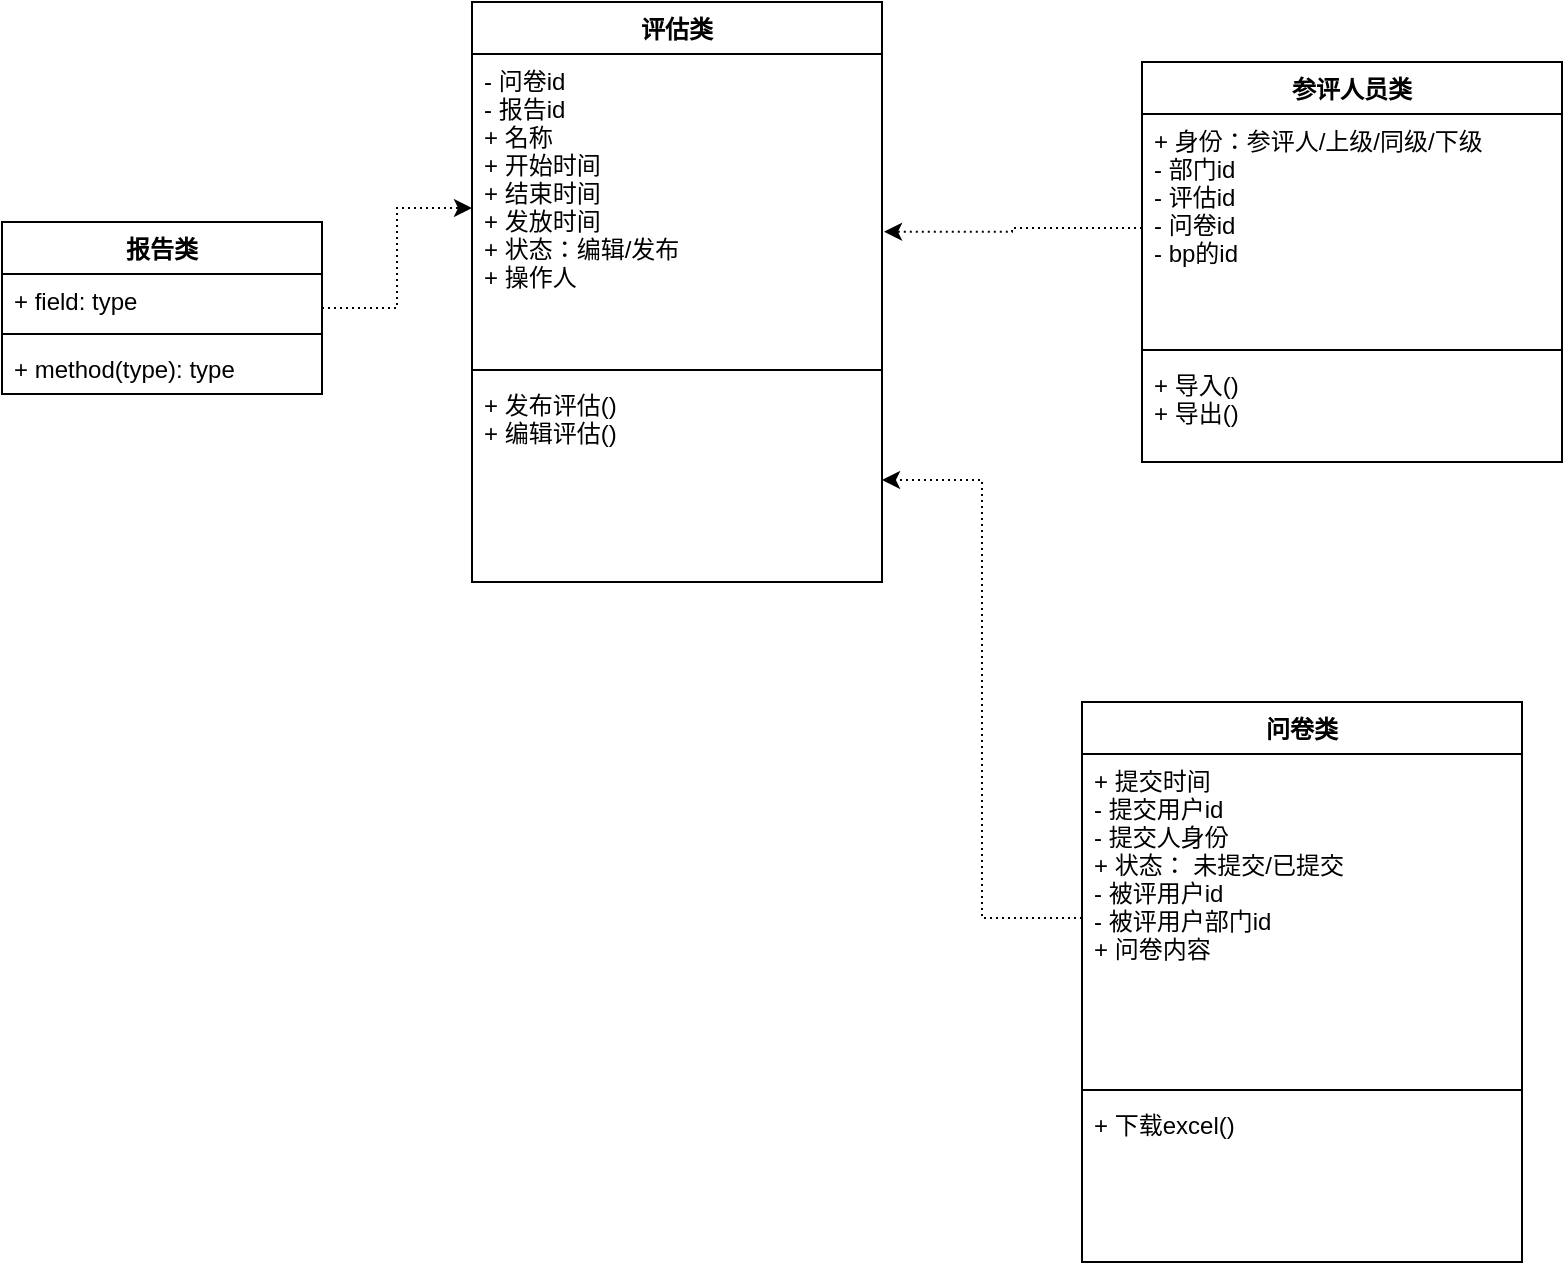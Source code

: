 <mxfile version="14.6.13" type="github">
  <diagram name="Page-1" id="c4acf3e9-155e-7222-9cf6-157b1a14988f">
    <mxGraphModel dx="949" dy="578" grid="1" gridSize="10" guides="1" tooltips="1" connect="1" arrows="1" fold="1" page="1" pageScale="1" pageWidth="850" pageHeight="1100" background="none" math="0" shadow="0">
      <root>
        <mxCell id="0" />
        <mxCell id="1" parent="0" />
        <mxCell id="mXOrw6EBEiyoI1CK4xS1-1" value="评估类" style="swimlane;fontStyle=1;align=center;verticalAlign=top;childLayout=stackLayout;horizontal=1;startSize=26;horizontalStack=0;resizeParent=1;resizeParentMax=0;resizeLast=0;collapsible=1;marginBottom=0;" vertex="1" parent="1">
          <mxGeometry x="265" y="90" width="205" height="290" as="geometry" />
        </mxCell>
        <mxCell id="mXOrw6EBEiyoI1CK4xS1-2" value="- 问卷id&#xa;- 报告id&#xa;+ 名称&#xa;+ 开始时间&#xa;+ 结束时间&#xa;+ 发放时间&#xa;+ 状态：编辑/发布&#xa;+ 操作人&#xa;&#xa;&#xa;" style="text;strokeColor=none;fillColor=none;align=left;verticalAlign=top;spacingLeft=4;spacingRight=4;overflow=hidden;rotatable=0;points=[[0,0.5],[1,0.5]];portConstraint=eastwest;" vertex="1" parent="mXOrw6EBEiyoI1CK4xS1-1">
          <mxGeometry y="26" width="205" height="154" as="geometry" />
        </mxCell>
        <mxCell id="mXOrw6EBEiyoI1CK4xS1-3" value="" style="line;strokeWidth=1;fillColor=none;align=left;verticalAlign=middle;spacingTop=-1;spacingLeft=3;spacingRight=3;rotatable=0;labelPosition=right;points=[];portConstraint=eastwest;" vertex="1" parent="mXOrw6EBEiyoI1CK4xS1-1">
          <mxGeometry y="180" width="205" height="8" as="geometry" />
        </mxCell>
        <mxCell id="mXOrw6EBEiyoI1CK4xS1-4" value="+ 发布评估()&#xa;+ 编辑评估()" style="text;strokeColor=none;fillColor=none;align=left;verticalAlign=top;spacingLeft=4;spacingRight=4;overflow=hidden;rotatable=0;points=[[0,0.5],[1,0.5]];portConstraint=eastwest;" vertex="1" parent="mXOrw6EBEiyoI1CK4xS1-1">
          <mxGeometry y="188" width="205" height="102" as="geometry" />
        </mxCell>
        <mxCell id="mXOrw6EBEiyoI1CK4xS1-5" value="参评人员类" style="swimlane;fontStyle=1;align=center;verticalAlign=top;childLayout=stackLayout;horizontal=1;startSize=26;horizontalStack=0;resizeParent=1;resizeParentMax=0;resizeLast=0;collapsible=1;marginBottom=0;" vertex="1" parent="1">
          <mxGeometry x="600" y="120" width="210" height="200" as="geometry" />
        </mxCell>
        <mxCell id="mXOrw6EBEiyoI1CK4xS1-6" value="+ 身份：参评人/上级/同级/下级&#xa;- 部门id&#xa;- 评估id&#xa;- 问卷id&#xa;- bp的id&#xa;&#xa;&#xa;" style="text;strokeColor=none;fillColor=none;align=left;verticalAlign=top;spacingLeft=4;spacingRight=4;overflow=hidden;rotatable=0;points=[[0,0.5],[1,0.5]];portConstraint=eastwest;" vertex="1" parent="mXOrw6EBEiyoI1CK4xS1-5">
          <mxGeometry y="26" width="210" height="114" as="geometry" />
        </mxCell>
        <mxCell id="mXOrw6EBEiyoI1CK4xS1-7" value="" style="line;strokeWidth=1;fillColor=none;align=left;verticalAlign=middle;spacingTop=-1;spacingLeft=3;spacingRight=3;rotatable=0;labelPosition=right;points=[];portConstraint=eastwest;" vertex="1" parent="mXOrw6EBEiyoI1CK4xS1-5">
          <mxGeometry y="140" width="210" height="8" as="geometry" />
        </mxCell>
        <mxCell id="mXOrw6EBEiyoI1CK4xS1-8" value="+ 导入()&#xa;+ 导出()&#xa;&#xa;" style="text;strokeColor=none;fillColor=none;align=left;verticalAlign=top;spacingLeft=4;spacingRight=4;overflow=hidden;rotatable=0;points=[[0,0.5],[1,0.5]];portConstraint=eastwest;" vertex="1" parent="mXOrw6EBEiyoI1CK4xS1-5">
          <mxGeometry y="148" width="210" height="52" as="geometry" />
        </mxCell>
        <mxCell id="mXOrw6EBEiyoI1CK4xS1-9" style="edgeStyle=orthogonalEdgeStyle;rounded=0;orthogonalLoop=1;jettySize=auto;html=1;entryX=1.005;entryY=0.577;entryDx=0;entryDy=0;entryPerimeter=0;dashed=1;dashPattern=1 2;" edge="1" parent="1" source="mXOrw6EBEiyoI1CK4xS1-6" target="mXOrw6EBEiyoI1CK4xS1-2">
          <mxGeometry relative="1" as="geometry" />
        </mxCell>
        <mxCell id="mXOrw6EBEiyoI1CK4xS1-19" style="edgeStyle=orthogonalEdgeStyle;rounded=0;orthogonalLoop=1;jettySize=auto;html=1;dashed=1;dashPattern=1 2;" edge="1" parent="1" source="mXOrw6EBEiyoI1CK4xS1-10" target="mXOrw6EBEiyoI1CK4xS1-2">
          <mxGeometry relative="1" as="geometry" />
        </mxCell>
        <mxCell id="mXOrw6EBEiyoI1CK4xS1-10" value="报告类" style="swimlane;fontStyle=1;align=center;verticalAlign=top;childLayout=stackLayout;horizontal=1;startSize=26;horizontalStack=0;resizeParent=1;resizeParentMax=0;resizeLast=0;collapsible=1;marginBottom=0;" vertex="1" parent="1">
          <mxGeometry x="30" y="200" width="160" height="86" as="geometry" />
        </mxCell>
        <mxCell id="mXOrw6EBEiyoI1CK4xS1-11" value="+ field: type" style="text;strokeColor=none;fillColor=none;align=left;verticalAlign=top;spacingLeft=4;spacingRight=4;overflow=hidden;rotatable=0;points=[[0,0.5],[1,0.5]];portConstraint=eastwest;" vertex="1" parent="mXOrw6EBEiyoI1CK4xS1-10">
          <mxGeometry y="26" width="160" height="26" as="geometry" />
        </mxCell>
        <mxCell id="mXOrw6EBEiyoI1CK4xS1-12" value="" style="line;strokeWidth=1;fillColor=none;align=left;verticalAlign=middle;spacingTop=-1;spacingLeft=3;spacingRight=3;rotatable=0;labelPosition=right;points=[];portConstraint=eastwest;" vertex="1" parent="mXOrw6EBEiyoI1CK4xS1-10">
          <mxGeometry y="52" width="160" height="8" as="geometry" />
        </mxCell>
        <mxCell id="mXOrw6EBEiyoI1CK4xS1-13" value="+ method(type): type" style="text;strokeColor=none;fillColor=none;align=left;verticalAlign=top;spacingLeft=4;spacingRight=4;overflow=hidden;rotatable=0;points=[[0,0.5],[1,0.5]];portConstraint=eastwest;" vertex="1" parent="mXOrw6EBEiyoI1CK4xS1-10">
          <mxGeometry y="60" width="160" height="26" as="geometry" />
        </mxCell>
        <mxCell id="mXOrw6EBEiyoI1CK4xS1-14" value="问卷类" style="swimlane;fontStyle=1;align=center;verticalAlign=top;childLayout=stackLayout;horizontal=1;startSize=26;horizontalStack=0;resizeParent=1;resizeParentMax=0;resizeLast=0;collapsible=1;marginBottom=0;" vertex="1" parent="1">
          <mxGeometry x="570" y="440" width="220" height="280" as="geometry" />
        </mxCell>
        <mxCell id="mXOrw6EBEiyoI1CK4xS1-15" value="+ 提交时间&#xa;- 提交用户id&#xa;- 提交人身份&#xa;+ 状态： 未提交/已提交&#xa;- 被评用户id&#xa;- 被评用户部门id&#xa;+ 问卷内容&#xa;&#xa;&#xa;&#xa;" style="text;strokeColor=none;fillColor=none;align=left;verticalAlign=top;spacingLeft=4;spacingRight=4;overflow=hidden;rotatable=0;points=[[0,0.5],[1,0.5]];portConstraint=eastwest;" vertex="1" parent="mXOrw6EBEiyoI1CK4xS1-14">
          <mxGeometry y="26" width="220" height="164" as="geometry" />
        </mxCell>
        <mxCell id="mXOrw6EBEiyoI1CK4xS1-16" value="" style="line;strokeWidth=1;fillColor=none;align=left;verticalAlign=middle;spacingTop=-1;spacingLeft=3;spacingRight=3;rotatable=0;labelPosition=right;points=[];portConstraint=eastwest;" vertex="1" parent="mXOrw6EBEiyoI1CK4xS1-14">
          <mxGeometry y="190" width="220" height="8" as="geometry" />
        </mxCell>
        <mxCell id="mXOrw6EBEiyoI1CK4xS1-17" value="+ 下载excel()&#xa;&#xa;&#xa;&#xa;" style="text;strokeColor=none;fillColor=none;align=left;verticalAlign=top;spacingLeft=4;spacingRight=4;overflow=hidden;rotatable=0;points=[[0,0.5],[1,0.5]];portConstraint=eastwest;" vertex="1" parent="mXOrw6EBEiyoI1CK4xS1-14">
          <mxGeometry y="198" width="220" height="82" as="geometry" />
        </mxCell>
        <mxCell id="mXOrw6EBEiyoI1CK4xS1-18" style="edgeStyle=orthogonalEdgeStyle;rounded=0;orthogonalLoop=1;jettySize=auto;html=1;dashed=1;dashPattern=1 2;" edge="1" parent="1" source="mXOrw6EBEiyoI1CK4xS1-15" target="mXOrw6EBEiyoI1CK4xS1-4">
          <mxGeometry relative="1" as="geometry" />
        </mxCell>
      </root>
    </mxGraphModel>
  </diagram>
</mxfile>
